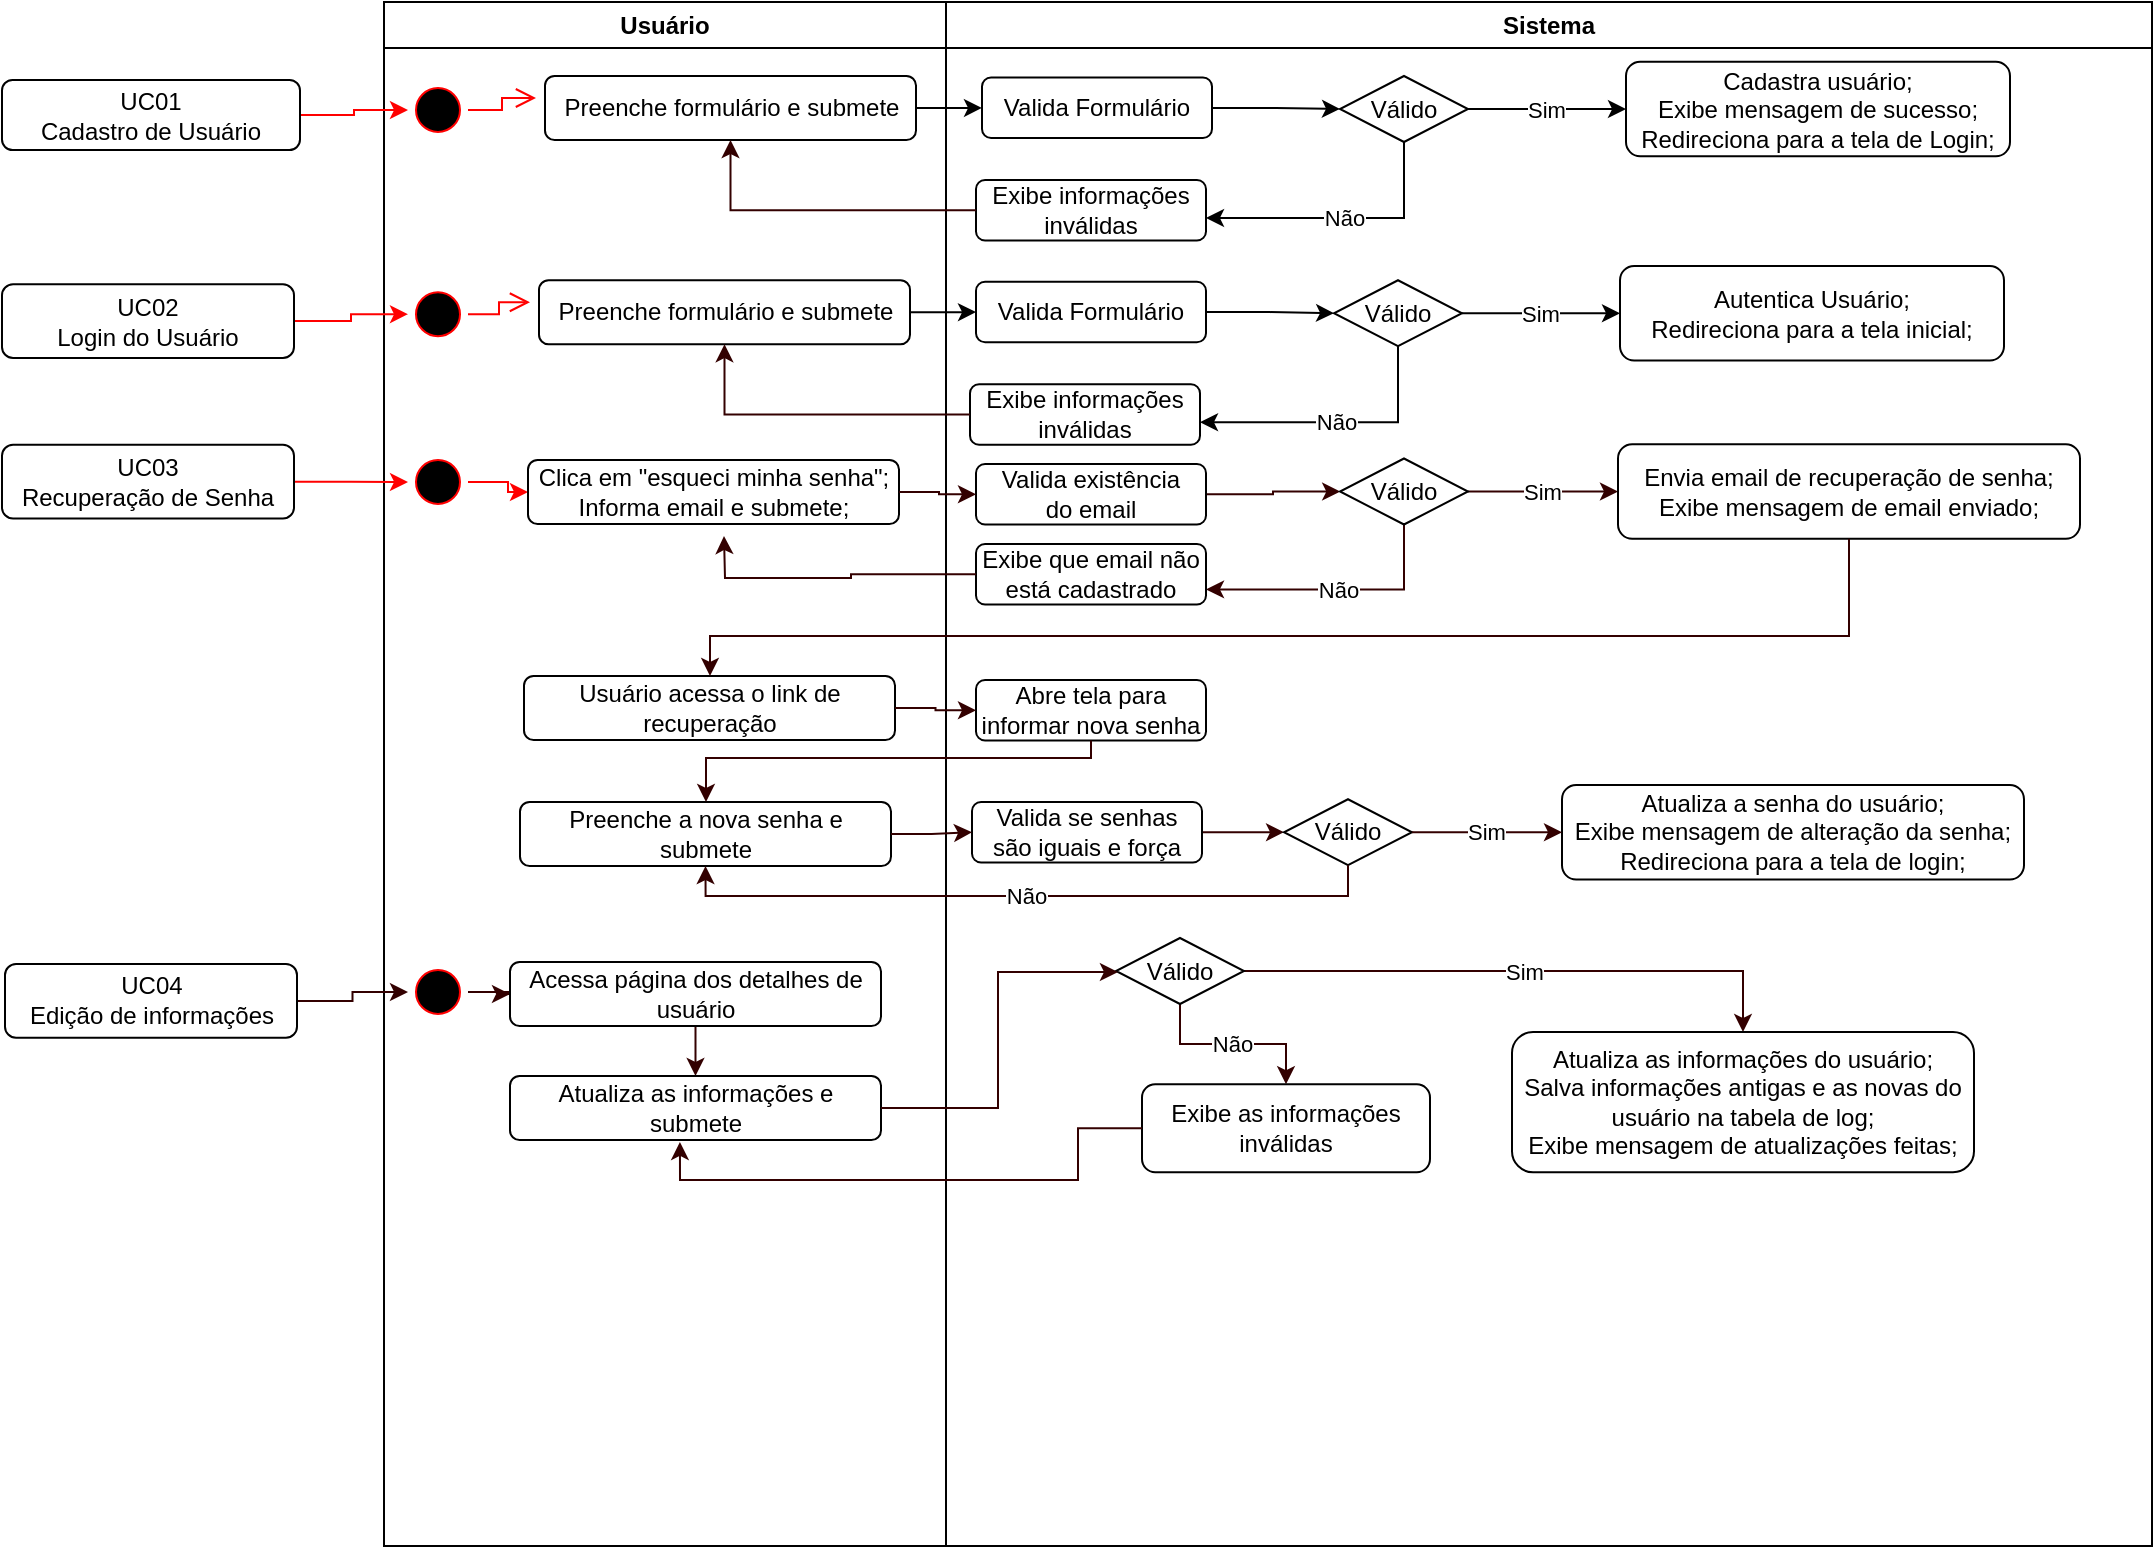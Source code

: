 <mxfile version="13.4.2" type="device" pages="2"><diagram name="UC[01-10] - Login/Register" id="e7e014a7-5840-1c2e-5031-d8a46d1fe8dd"><mxGraphModel dx="1412" dy="652" grid="0" gridSize="10" guides="1" tooltips="1" connect="1" arrows="1" fold="1" page="1" pageScale="1" pageWidth="1169" pageHeight="826" background="#ffffff" math="0" shadow="0"><root><mxCell id="0"/><mxCell id="1" parent="0"/><mxCell id="VM6KPgCxtZI08pOyfXLa-70" value="" style="group" vertex="1" connectable="0" parent="1"><mxGeometry x="23" y="24" width="1075" height="772" as="geometry"/></mxCell><mxCell id="2" value="Usuário" style="swimlane;whiteSpace=wrap;" parent="VM6KPgCxtZI08pOyfXLa-70" vertex="1"><mxGeometry x="191" width="281" height="772" as="geometry"><mxRectangle x="258" y="35" width="54" height="23" as="alternateBounds"/></mxGeometry></mxCell><mxCell id="5" value="" style="ellipse;shape=startState;fillColor=#000000;strokeColor=#ff0000;" parent="2" vertex="1"><mxGeometry x="12" y="39" width="30" height="30" as="geometry"/></mxCell><mxCell id="6" value="" style="edgeStyle=elbowEdgeStyle;elbow=horizontal;verticalAlign=bottom;endArrow=open;endSize=8;strokeColor=#FF0000;endFill=1;rounded=0" parent="2" source="5" edge="1"><mxGeometry x="100" y="40" as="geometry"><mxPoint x="76" y="48" as="targetPoint"/></mxGeometry></mxCell><mxCell id="pnD8LL_zT8jOFfhwlDSK-47" value="Preenche formulário e submete" style="rounded=1;whiteSpace=wrap;html=1;" vertex="1" parent="2"><mxGeometry x="80.5" y="37" width="185.5" height="32" as="geometry"/></mxCell><mxCell id="VM6KPgCxtZI08pOyfXLa-45" style="edgeStyle=orthogonalEdgeStyle;rounded=0;orthogonalLoop=1;jettySize=auto;html=1;strokeColor=#FF0000;" edge="1" parent="2" source="VM6KPgCxtZI08pOyfXLa-42" target="VM6KPgCxtZI08pOyfXLa-44"><mxGeometry relative="1" as="geometry"/></mxCell><mxCell id="VM6KPgCxtZI08pOyfXLa-42" value="" style="ellipse;shape=startState;fillColor=#000000;strokeColor=#ff0000;" vertex="1" parent="2"><mxGeometry x="12" y="225" width="30" height="30" as="geometry"/></mxCell><mxCell id="VM6KPgCxtZI08pOyfXLa-27" value="" style="ellipse;shape=startState;fillColor=#000000;strokeColor=#ff0000;" vertex="1" parent="2"><mxGeometry x="12" y="141.12" width="30" height="30" as="geometry"/></mxCell><mxCell id="VM6KPgCxtZI08pOyfXLa-44" value="Clica em &quot;esqueci minha senha&quot;;&lt;br&gt;Informa email e submete;" style="rounded=1;whiteSpace=wrap;html=1;" vertex="1" parent="2"><mxGeometry x="72" y="229" width="185.5" height="32" as="geometry"/></mxCell><mxCell id="VM6KPgCxtZI08pOyfXLa-55" value="Usuário acessa o link de recuperação" style="rounded=1;whiteSpace=wrap;html=1;" vertex="1" parent="2"><mxGeometry x="70" y="337" width="185.5" height="32" as="geometry"/></mxCell><mxCell id="VM6KPgCxtZI08pOyfXLa-60" value="Preenche a nova senha e submete" style="rounded=1;whiteSpace=wrap;html=1;" vertex="1" parent="2"><mxGeometry x="68" y="400" width="185.5" height="32" as="geometry"/></mxCell><mxCell id="VM6KPgCxtZI08pOyfXLa-133" style="edgeStyle=orthogonalEdgeStyle;rounded=0;orthogonalLoop=1;jettySize=auto;html=1;strokeColor=#330000;" edge="1" parent="2" source="VM6KPgCxtZI08pOyfXLa-130" target="VM6KPgCxtZI08pOyfXLa-132"><mxGeometry relative="1" as="geometry"/></mxCell><mxCell id="VM6KPgCxtZI08pOyfXLa-130" value="" style="ellipse;shape=startState;fillColor=#000000;strokeColor=#ff0000;" vertex="1" parent="2"><mxGeometry x="12" y="480" width="30" height="30" as="geometry"/></mxCell><mxCell id="VM6KPgCxtZI08pOyfXLa-135" style="edgeStyle=orthogonalEdgeStyle;rounded=0;orthogonalLoop=1;jettySize=auto;html=1;strokeColor=#330000;" edge="1" parent="2" source="VM6KPgCxtZI08pOyfXLa-132" target="VM6KPgCxtZI08pOyfXLa-134"><mxGeometry relative="1" as="geometry"/></mxCell><mxCell id="VM6KPgCxtZI08pOyfXLa-132" value="Acessa página dos detalhes de usuário" style="rounded=1;whiteSpace=wrap;html=1;" vertex="1" parent="2"><mxGeometry x="63" y="480" width="185.5" height="32" as="geometry"/></mxCell><mxCell id="VM6KPgCxtZI08pOyfXLa-134" value="Atualiza as informações e submete" style="rounded=1;whiteSpace=wrap;html=1;" vertex="1" parent="2"><mxGeometry x="63" y="537" width="185.5" height="32" as="geometry"/></mxCell><mxCell id="tYlrDJnKeHlkQpLq1zwE-15" style="edgeStyle=orthogonalEdgeStyle;rounded=0;orthogonalLoop=1;jettySize=auto;html=1;strokeColor=#FF0000;" edge="1" parent="VM6KPgCxtZI08pOyfXLa-70" source="pnD8LL_zT8jOFfhwlDSK-44" target="5"><mxGeometry relative="1" as="geometry"/></mxCell><mxCell id="pnD8LL_zT8jOFfhwlDSK-44" value="UC01&lt;br&gt;Cadastro de Usuário" style="rounded=1;whiteSpace=wrap;html=1;" vertex="1" parent="VM6KPgCxtZI08pOyfXLa-70"><mxGeometry y="39" width="149" height="35" as="geometry"/></mxCell><mxCell id="pnD8LL_zT8jOFfhwlDSK-52" value="Sistema" style="swimlane;whiteSpace=wrap;" vertex="1" parent="VM6KPgCxtZI08pOyfXLa-70"><mxGeometry x="472" width="603" height="772" as="geometry"/></mxCell><mxCell id="tYlrDJnKeHlkQpLq1zwE-11" style="edgeStyle=orthogonalEdgeStyle;rounded=0;orthogonalLoop=1;jettySize=auto;html=1;" edge="1" parent="pnD8LL_zT8jOFfhwlDSK-52" source="pnD8LL_zT8jOFfhwlDSK-56" target="tYlrDJnKeHlkQpLq1zwE-6"><mxGeometry relative="1" as="geometry"/></mxCell><mxCell id="pnD8LL_zT8jOFfhwlDSK-56" value="Valida Formulário" style="rounded=1;whiteSpace=wrap;html=1;" vertex="1" parent="pnD8LL_zT8jOFfhwlDSK-52"><mxGeometry x="18" y="37.75" width="115" height="30.25" as="geometry"/></mxCell><mxCell id="tYlrDJnKeHlkQpLq1zwE-14" value="Sim" style="edgeStyle=orthogonalEdgeStyle;rounded=0;orthogonalLoop=1;jettySize=auto;html=1;" edge="1" parent="pnD8LL_zT8jOFfhwlDSK-52" source="tYlrDJnKeHlkQpLq1zwE-6" target="tYlrDJnKeHlkQpLq1zwE-13"><mxGeometry relative="1" as="geometry"/></mxCell><mxCell id="tYlrDJnKeHlkQpLq1zwE-6" value="Válido" style="rhombus;whiteSpace=wrap;html=1;" vertex="1" parent="pnD8LL_zT8jOFfhwlDSK-52"><mxGeometry x="197" y="37" width="64" height="33" as="geometry"/></mxCell><mxCell id="tYlrDJnKeHlkQpLq1zwE-13" value="Cadastra usuário;&lt;br&gt;Exibe mensagem de sucesso;&lt;br&gt;Redireciona para a tela de Login;" style="rounded=1;whiteSpace=wrap;html=1;" vertex="1" parent="pnD8LL_zT8jOFfhwlDSK-52"><mxGeometry x="340" y="29.88" width="192" height="47.25" as="geometry"/></mxCell><mxCell id="VM6KPgCxtZI08pOyfXLa-23" value="Exibe informações inválidas" style="rounded=1;whiteSpace=wrap;html=1;" vertex="1" parent="pnD8LL_zT8jOFfhwlDSK-52"><mxGeometry x="15" y="89" width="115" height="30.25" as="geometry"/></mxCell><mxCell id="tYlrDJnKeHlkQpLq1zwE-12" value="Não" style="edgeStyle=orthogonalEdgeStyle;rounded=0;orthogonalLoop=1;jettySize=auto;html=1;" edge="1" parent="pnD8LL_zT8jOFfhwlDSK-52" source="tYlrDJnKeHlkQpLq1zwE-6" target="VM6KPgCxtZI08pOyfXLa-23"><mxGeometry relative="1" as="geometry"><Array as="points"><mxPoint x="229" y="108"/></Array></mxGeometry></mxCell><mxCell id="VM6KPgCxtZI08pOyfXLa-49" style="edgeStyle=orthogonalEdgeStyle;rounded=0;orthogonalLoop=1;jettySize=auto;html=1;strokeColor=#330000;" edge="1" parent="pnD8LL_zT8jOFfhwlDSK-52" source="VM6KPgCxtZI08pOyfXLa-46" target="VM6KPgCxtZI08pOyfXLa-48"><mxGeometry relative="1" as="geometry"/></mxCell><mxCell id="VM6KPgCxtZI08pOyfXLa-46" value="Valida existência&lt;br&gt;do email" style="rounded=1;whiteSpace=wrap;html=1;" vertex="1" parent="pnD8LL_zT8jOFfhwlDSK-52"><mxGeometry x="15" y="231" width="115" height="30.25" as="geometry"/></mxCell><mxCell id="VM6KPgCxtZI08pOyfXLa-51" value="Não" style="edgeStyle=orthogonalEdgeStyle;rounded=0;orthogonalLoop=1;jettySize=auto;html=1;entryX=1;entryY=0.75;entryDx=0;entryDy=0;strokeColor=#330000;" edge="1" parent="pnD8LL_zT8jOFfhwlDSK-52" source="VM6KPgCxtZI08pOyfXLa-48" target="VM6KPgCxtZI08pOyfXLa-50"><mxGeometry relative="1" as="geometry"><Array as="points"><mxPoint x="229" y="294"/></Array></mxGeometry></mxCell><mxCell id="VM6KPgCxtZI08pOyfXLa-54" value="Sim" style="edgeStyle=orthogonalEdgeStyle;rounded=0;orthogonalLoop=1;jettySize=auto;html=1;strokeColor=#330000;" edge="1" parent="pnD8LL_zT8jOFfhwlDSK-52" source="VM6KPgCxtZI08pOyfXLa-48" target="VM6KPgCxtZI08pOyfXLa-53"><mxGeometry relative="1" as="geometry"/></mxCell><mxCell id="VM6KPgCxtZI08pOyfXLa-48" value="Válido" style="rhombus;whiteSpace=wrap;html=1;" vertex="1" parent="pnD8LL_zT8jOFfhwlDSK-52"><mxGeometry x="197" y="228.25" width="64" height="33" as="geometry"/></mxCell><mxCell id="VM6KPgCxtZI08pOyfXLa-50" value="Exibe que email não está cadastrado" style="rounded=1;whiteSpace=wrap;html=1;" vertex="1" parent="pnD8LL_zT8jOFfhwlDSK-52"><mxGeometry x="15" y="271" width="115" height="30.25" as="geometry"/></mxCell><mxCell id="VM6KPgCxtZI08pOyfXLa-53" value="Envia email de recuperação de senha;&lt;br&gt;Exibe mensagem de email enviado;" style="rounded=1;whiteSpace=wrap;html=1;" vertex="1" parent="pnD8LL_zT8jOFfhwlDSK-52"><mxGeometry x="336" y="221.13" width="231" height="47.25" as="geometry"/></mxCell><mxCell id="VM6KPgCxtZI08pOyfXLa-57" value="Abre tela para informar nova senha" style="rounded=1;whiteSpace=wrap;html=1;" vertex="1" parent="pnD8LL_zT8jOFfhwlDSK-52"><mxGeometry x="15" y="339" width="115" height="30.25" as="geometry"/></mxCell><mxCell id="VM6KPgCxtZI08pOyfXLa-68" style="edgeStyle=orthogonalEdgeStyle;rounded=0;orthogonalLoop=1;jettySize=auto;html=1;strokeColor=#330000;" edge="1" parent="pnD8LL_zT8jOFfhwlDSK-52" source="VM6KPgCxtZI08pOyfXLa-63" target="VM6KPgCxtZI08pOyfXLa-65"><mxGeometry relative="1" as="geometry"/></mxCell><mxCell id="VM6KPgCxtZI08pOyfXLa-63" value="Valida se senhas são iguais e força" style="rounded=1;whiteSpace=wrap;html=1;" vertex="1" parent="pnD8LL_zT8jOFfhwlDSK-52"><mxGeometry x="13" y="400" width="115" height="30.25" as="geometry"/></mxCell><mxCell id="VM6KPgCxtZI08pOyfXLa-65" value="Válido" style="rhombus;whiteSpace=wrap;html=1;" vertex="1" parent="pnD8LL_zT8jOFfhwlDSK-52"><mxGeometry x="169" y="398.62" width="64" height="33" as="geometry"/></mxCell><mxCell id="VM6KPgCxtZI08pOyfXLa-66" value="Atualiza a senha do usuário;&lt;br&gt;Exibe mensagem de alteração da senha;&lt;br&gt;Redireciona para a tela de login;" style="rounded=1;whiteSpace=wrap;html=1;" vertex="1" parent="pnD8LL_zT8jOFfhwlDSK-52"><mxGeometry x="308" y="391.5" width="231" height="47.25" as="geometry"/></mxCell><mxCell id="VM6KPgCxtZI08pOyfXLa-64" value="Sim" style="edgeStyle=orthogonalEdgeStyle;rounded=0;orthogonalLoop=1;jettySize=auto;html=1;strokeColor=#330000;" edge="1" parent="pnD8LL_zT8jOFfhwlDSK-52" source="VM6KPgCxtZI08pOyfXLa-65" target="VM6KPgCxtZI08pOyfXLa-66"><mxGeometry relative="1" as="geometry"/></mxCell><mxCell id="VM6KPgCxtZI08pOyfXLa-140" value="Não" style="edgeStyle=orthogonalEdgeStyle;rounded=0;orthogonalLoop=1;jettySize=auto;html=1;strokeColor=#330000;" edge="1" parent="pnD8LL_zT8jOFfhwlDSK-52" source="VM6KPgCxtZI08pOyfXLa-136" target="VM6KPgCxtZI08pOyfXLa-139"><mxGeometry relative="1" as="geometry"/></mxCell><mxCell id="VM6KPgCxtZI08pOyfXLa-142" value="Sim" style="edgeStyle=orthogonalEdgeStyle;rounded=0;orthogonalLoop=1;jettySize=auto;html=1;strokeColor=#330000;" edge="1" parent="pnD8LL_zT8jOFfhwlDSK-52" source="VM6KPgCxtZI08pOyfXLa-136" target="VM6KPgCxtZI08pOyfXLa-138"><mxGeometry relative="1" as="geometry"/></mxCell><mxCell id="VM6KPgCxtZI08pOyfXLa-136" value="Válido" style="rhombus;whiteSpace=wrap;html=1;" vertex="1" parent="pnD8LL_zT8jOFfhwlDSK-52"><mxGeometry x="85" y="468" width="64" height="33" as="geometry"/></mxCell><mxCell id="VM6KPgCxtZI08pOyfXLa-138" value="Atualiza as informações do usuário;&lt;br&gt;Salva informações antigas e as novas do usuário na tabela de log;&lt;br&gt;Exibe mensagem de atualizações feitas;" style="rounded=1;whiteSpace=wrap;html=1;" vertex="1" parent="pnD8LL_zT8jOFfhwlDSK-52"><mxGeometry x="283" y="515" width="231" height="70.12" as="geometry"/></mxCell><mxCell id="VM6KPgCxtZI08pOyfXLa-139" value="Exibe as informações inválidas&lt;br&gt;" style="rounded=1;whiteSpace=wrap;html=1;" vertex="1" parent="pnD8LL_zT8jOFfhwlDSK-52"><mxGeometry x="98" y="541.12" width="144" height="44" as="geometry"/></mxCell><mxCell id="pnD8LL_zT8jOFfhwlDSK-58" value="" style="edgeStyle=orthogonalEdgeStyle;rounded=0;orthogonalLoop=1;jettySize=auto;html=1;" edge="1" parent="VM6KPgCxtZI08pOyfXLa-70" source="pnD8LL_zT8jOFfhwlDSK-47" target="pnD8LL_zT8jOFfhwlDSK-56"><mxGeometry relative="1" as="geometry"/></mxCell><mxCell id="VM6KPgCxtZI08pOyfXLa-26" style="edgeStyle=orthogonalEdgeStyle;rounded=0;orthogonalLoop=1;jettySize=auto;html=1;strokeColor=#330000;" edge="1" parent="VM6KPgCxtZI08pOyfXLa-70" source="VM6KPgCxtZI08pOyfXLa-23" target="pnD8LL_zT8jOFfhwlDSK-47"><mxGeometry relative="1" as="geometry"/></mxCell><mxCell id="VM6KPgCxtZI08pOyfXLa-28" value="" style="edgeStyle=elbowEdgeStyle;elbow=horizontal;verticalAlign=bottom;endArrow=open;endSize=8;strokeColor=#FF0000;endFill=1;rounded=0" edge="1" parent="VM6KPgCxtZI08pOyfXLa-70" source="VM6KPgCxtZI08pOyfXLa-27"><mxGeometry x="30" y="107.12" as="geometry"><mxPoint x="264" y="150.12" as="targetPoint"/></mxGeometry></mxCell><mxCell id="VM6KPgCxtZI08pOyfXLa-29" value="Preenche formulário e submete" style="rounded=1;whiteSpace=wrap;html=1;" vertex="1" parent="VM6KPgCxtZI08pOyfXLa-70"><mxGeometry x="268.5" y="139.12" width="185.5" height="32" as="geometry"/></mxCell><mxCell id="VM6KPgCxtZI08pOyfXLa-30" style="edgeStyle=orthogonalEdgeStyle;rounded=0;orthogonalLoop=1;jettySize=auto;html=1;strokeColor=#FF0000;" edge="1" parent="VM6KPgCxtZI08pOyfXLa-70" source="VM6KPgCxtZI08pOyfXLa-31" target="VM6KPgCxtZI08pOyfXLa-27"><mxGeometry relative="1" as="geometry"/></mxCell><mxCell id="VM6KPgCxtZI08pOyfXLa-31" value="UC02&lt;br&gt;Login do Usuário" style="rounded=1;whiteSpace=wrap;html=1;" vertex="1" parent="VM6KPgCxtZI08pOyfXLa-70"><mxGeometry y="141.12" width="146" height="36.88" as="geometry"/></mxCell><mxCell id="VM6KPgCxtZI08pOyfXLa-33" value="Valida Formulário" style="rounded=1;whiteSpace=wrap;html=1;" vertex="1" parent="VM6KPgCxtZI08pOyfXLa-70"><mxGeometry x="487" y="139.87" width="115" height="30.25" as="geometry"/></mxCell><mxCell id="VM6KPgCxtZI08pOyfXLa-35" value="Válido" style="rhombus;whiteSpace=wrap;html=1;" vertex="1" parent="VM6KPgCxtZI08pOyfXLa-70"><mxGeometry x="666" y="139.12" width="64" height="33" as="geometry"/></mxCell><mxCell id="VM6KPgCxtZI08pOyfXLa-36" value="Autentica Usuário;&lt;br&gt;Redireciona para a tela inicial;" style="rounded=1;whiteSpace=wrap;html=1;" vertex="1" parent="VM6KPgCxtZI08pOyfXLa-70"><mxGeometry x="809" y="132" width="192" height="47.25" as="geometry"/></mxCell><mxCell id="VM6KPgCxtZI08pOyfXLa-37" value="Exibe informações inválidas" style="rounded=1;whiteSpace=wrap;html=1;" vertex="1" parent="VM6KPgCxtZI08pOyfXLa-70"><mxGeometry x="484" y="191.12" width="115" height="30.25" as="geometry"/></mxCell><mxCell id="VM6KPgCxtZI08pOyfXLa-38" value="Não" style="edgeStyle=orthogonalEdgeStyle;rounded=0;orthogonalLoop=1;jettySize=auto;html=1;" edge="1" parent="VM6KPgCxtZI08pOyfXLa-70" source="VM6KPgCxtZI08pOyfXLa-35" target="VM6KPgCxtZI08pOyfXLa-37"><mxGeometry relative="1" as="geometry"><Array as="points"><mxPoint x="698" y="210.12"/></Array></mxGeometry></mxCell><mxCell id="VM6KPgCxtZI08pOyfXLa-39" value="" style="edgeStyle=orthogonalEdgeStyle;rounded=0;orthogonalLoop=1;jettySize=auto;html=1;" edge="1" parent="VM6KPgCxtZI08pOyfXLa-70" source="VM6KPgCxtZI08pOyfXLa-29" target="VM6KPgCxtZI08pOyfXLa-33"><mxGeometry relative="1" as="geometry"/></mxCell><mxCell id="VM6KPgCxtZI08pOyfXLa-40" style="edgeStyle=orthogonalEdgeStyle;rounded=0;orthogonalLoop=1;jettySize=auto;html=1;strokeColor=#330000;" edge="1" parent="VM6KPgCxtZI08pOyfXLa-70" source="VM6KPgCxtZI08pOyfXLa-37" target="VM6KPgCxtZI08pOyfXLa-29"><mxGeometry relative="1" as="geometry"/></mxCell><mxCell id="VM6KPgCxtZI08pOyfXLa-43" style="edgeStyle=orthogonalEdgeStyle;rounded=0;orthogonalLoop=1;jettySize=auto;html=1;strokeColor=#FF0000;" edge="1" parent="VM6KPgCxtZI08pOyfXLa-70" source="VM6KPgCxtZI08pOyfXLa-41" target="VM6KPgCxtZI08pOyfXLa-42"><mxGeometry relative="1" as="geometry"/></mxCell><mxCell id="VM6KPgCxtZI08pOyfXLa-41" value="UC03&lt;br&gt;Recuperação de Senha" style="rounded=1;whiteSpace=wrap;html=1;" vertex="1" parent="VM6KPgCxtZI08pOyfXLa-70"><mxGeometry y="221.37" width="146" height="36.88" as="geometry"/></mxCell><mxCell id="VM6KPgCxtZI08pOyfXLa-47" style="edgeStyle=orthogonalEdgeStyle;rounded=0;orthogonalLoop=1;jettySize=auto;html=1;strokeColor=#330000;" edge="1" parent="VM6KPgCxtZI08pOyfXLa-70" source="VM6KPgCxtZI08pOyfXLa-44" target="VM6KPgCxtZI08pOyfXLa-46"><mxGeometry relative="1" as="geometry"/></mxCell><mxCell id="VM6KPgCxtZI08pOyfXLa-52" style="edgeStyle=orthogonalEdgeStyle;rounded=0;orthogonalLoop=1;jettySize=auto;html=1;strokeColor=#330000;" edge="1" parent="VM6KPgCxtZI08pOyfXLa-70" source="VM6KPgCxtZI08pOyfXLa-50"><mxGeometry relative="1" as="geometry"><mxPoint x="361" y="267" as="targetPoint"/></mxGeometry></mxCell><mxCell id="VM6KPgCxtZI08pOyfXLa-56" style="edgeStyle=orthogonalEdgeStyle;rounded=0;orthogonalLoop=1;jettySize=auto;html=1;strokeColor=#330000;" edge="1" parent="VM6KPgCxtZI08pOyfXLa-70" source="VM6KPgCxtZI08pOyfXLa-53" target="VM6KPgCxtZI08pOyfXLa-55"><mxGeometry relative="1" as="geometry"><Array as="points"><mxPoint x="924" y="317"/><mxPoint x="354" y="317"/></Array></mxGeometry></mxCell><mxCell id="VM6KPgCxtZI08pOyfXLa-58" style="edgeStyle=orthogonalEdgeStyle;rounded=0;orthogonalLoop=1;jettySize=auto;html=1;strokeColor=#330000;" edge="1" parent="VM6KPgCxtZI08pOyfXLa-70" source="VM6KPgCxtZI08pOyfXLa-55" target="VM6KPgCxtZI08pOyfXLa-57"><mxGeometry relative="1" as="geometry"/></mxCell><mxCell id="VM6KPgCxtZI08pOyfXLa-62" style="edgeStyle=orthogonalEdgeStyle;rounded=0;orthogonalLoop=1;jettySize=auto;html=1;strokeColor=#330000;" edge="1" parent="VM6KPgCxtZI08pOyfXLa-70" source="VM6KPgCxtZI08pOyfXLa-57" target="VM6KPgCxtZI08pOyfXLa-60"><mxGeometry relative="1" as="geometry"><Array as="points"><mxPoint x="545" y="378"/><mxPoint x="352" y="378"/></Array></mxGeometry></mxCell><mxCell id="VM6KPgCxtZI08pOyfXLa-32" style="edgeStyle=orthogonalEdgeStyle;rounded=0;orthogonalLoop=1;jettySize=auto;html=1;" edge="1" parent="VM6KPgCxtZI08pOyfXLa-70" source="VM6KPgCxtZI08pOyfXLa-33" target="VM6KPgCxtZI08pOyfXLa-35"><mxGeometry relative="1" as="geometry"/></mxCell><mxCell id="VM6KPgCxtZI08pOyfXLa-67" style="edgeStyle=orthogonalEdgeStyle;rounded=0;orthogonalLoop=1;jettySize=auto;html=1;strokeColor=#330000;" edge="1" parent="VM6KPgCxtZI08pOyfXLa-70" source="VM6KPgCxtZI08pOyfXLa-60" target="VM6KPgCxtZI08pOyfXLa-63"><mxGeometry relative="1" as="geometry"/></mxCell><mxCell id="VM6KPgCxtZI08pOyfXLa-34" value="Sim" style="edgeStyle=orthogonalEdgeStyle;rounded=0;orthogonalLoop=1;jettySize=auto;html=1;" edge="1" parent="VM6KPgCxtZI08pOyfXLa-70" source="VM6KPgCxtZI08pOyfXLa-35" target="VM6KPgCxtZI08pOyfXLa-36"><mxGeometry relative="1" as="geometry"/></mxCell><mxCell id="VM6KPgCxtZI08pOyfXLa-69" value="Não" style="edgeStyle=orthogonalEdgeStyle;rounded=0;orthogonalLoop=1;jettySize=auto;html=1;strokeColor=#330000;entryX=0.5;entryY=1;entryDx=0;entryDy=0;" edge="1" parent="VM6KPgCxtZI08pOyfXLa-70" source="VM6KPgCxtZI08pOyfXLa-65" target="VM6KPgCxtZI08pOyfXLa-60"><mxGeometry relative="1" as="geometry"><mxPoint x="657" y="530" as="targetPoint"/><Array as="points"><mxPoint x="673" y="447"/><mxPoint x="352" y="447"/></Array></mxGeometry></mxCell><mxCell id="VM6KPgCxtZI08pOyfXLa-131" style="edgeStyle=orthogonalEdgeStyle;rounded=0;orthogonalLoop=1;jettySize=auto;html=1;strokeColor=#330000;" edge="1" parent="VM6KPgCxtZI08pOyfXLa-70" source="VM6KPgCxtZI08pOyfXLa-129" target="VM6KPgCxtZI08pOyfXLa-130"><mxGeometry relative="1" as="geometry"/></mxCell><mxCell id="VM6KPgCxtZI08pOyfXLa-129" value="UC04&lt;br&gt;Edição de informações" style="rounded=1;whiteSpace=wrap;html=1;" vertex="1" parent="VM6KPgCxtZI08pOyfXLa-70"><mxGeometry x="1.5" y="481" width="146" height="36.88" as="geometry"/></mxCell><mxCell id="VM6KPgCxtZI08pOyfXLa-137" style="edgeStyle=orthogonalEdgeStyle;rounded=0;orthogonalLoop=1;jettySize=auto;html=1;strokeColor=#330000;" edge="1" parent="VM6KPgCxtZI08pOyfXLa-70" source="VM6KPgCxtZI08pOyfXLa-134" target="VM6KPgCxtZI08pOyfXLa-136"><mxGeometry relative="1" as="geometry"><Array as="points"><mxPoint x="498" y="553"/><mxPoint x="498" y="485"/></Array></mxGeometry></mxCell><mxCell id="VM6KPgCxtZI08pOyfXLa-141" style="edgeStyle=orthogonalEdgeStyle;rounded=0;orthogonalLoop=1;jettySize=auto;html=1;strokeColor=#330000;entryX=0.458;entryY=1.031;entryDx=0;entryDy=0;entryPerimeter=0;" edge="1" parent="VM6KPgCxtZI08pOyfXLa-70" source="VM6KPgCxtZI08pOyfXLa-139" target="VM6KPgCxtZI08pOyfXLa-134"><mxGeometry relative="1" as="geometry"><Array as="points"><mxPoint x="538" y="563"/><mxPoint x="538" y="589"/><mxPoint x="339" y="589"/></Array></mxGeometry></mxCell></root></mxGraphModel></diagram><diagram id="WXFu0bGms4J-VKXDUUQE" name="Page-2"><mxGraphModel dx="1412" dy="652" grid="1" gridSize="10" guides="1" tooltips="1" connect="1" arrows="1" fold="1" page="1" pageScale="1" pageWidth="827" pageHeight="1169" math="0" shadow="0"><root><mxCell id="WfKpyJoCM86opJJYHfgB-0"/><mxCell id="WfKpyJoCM86opJJYHfgB-1" parent="WfKpyJoCM86opJJYHfgB-0"/></root></mxGraphModel></diagram></mxfile>